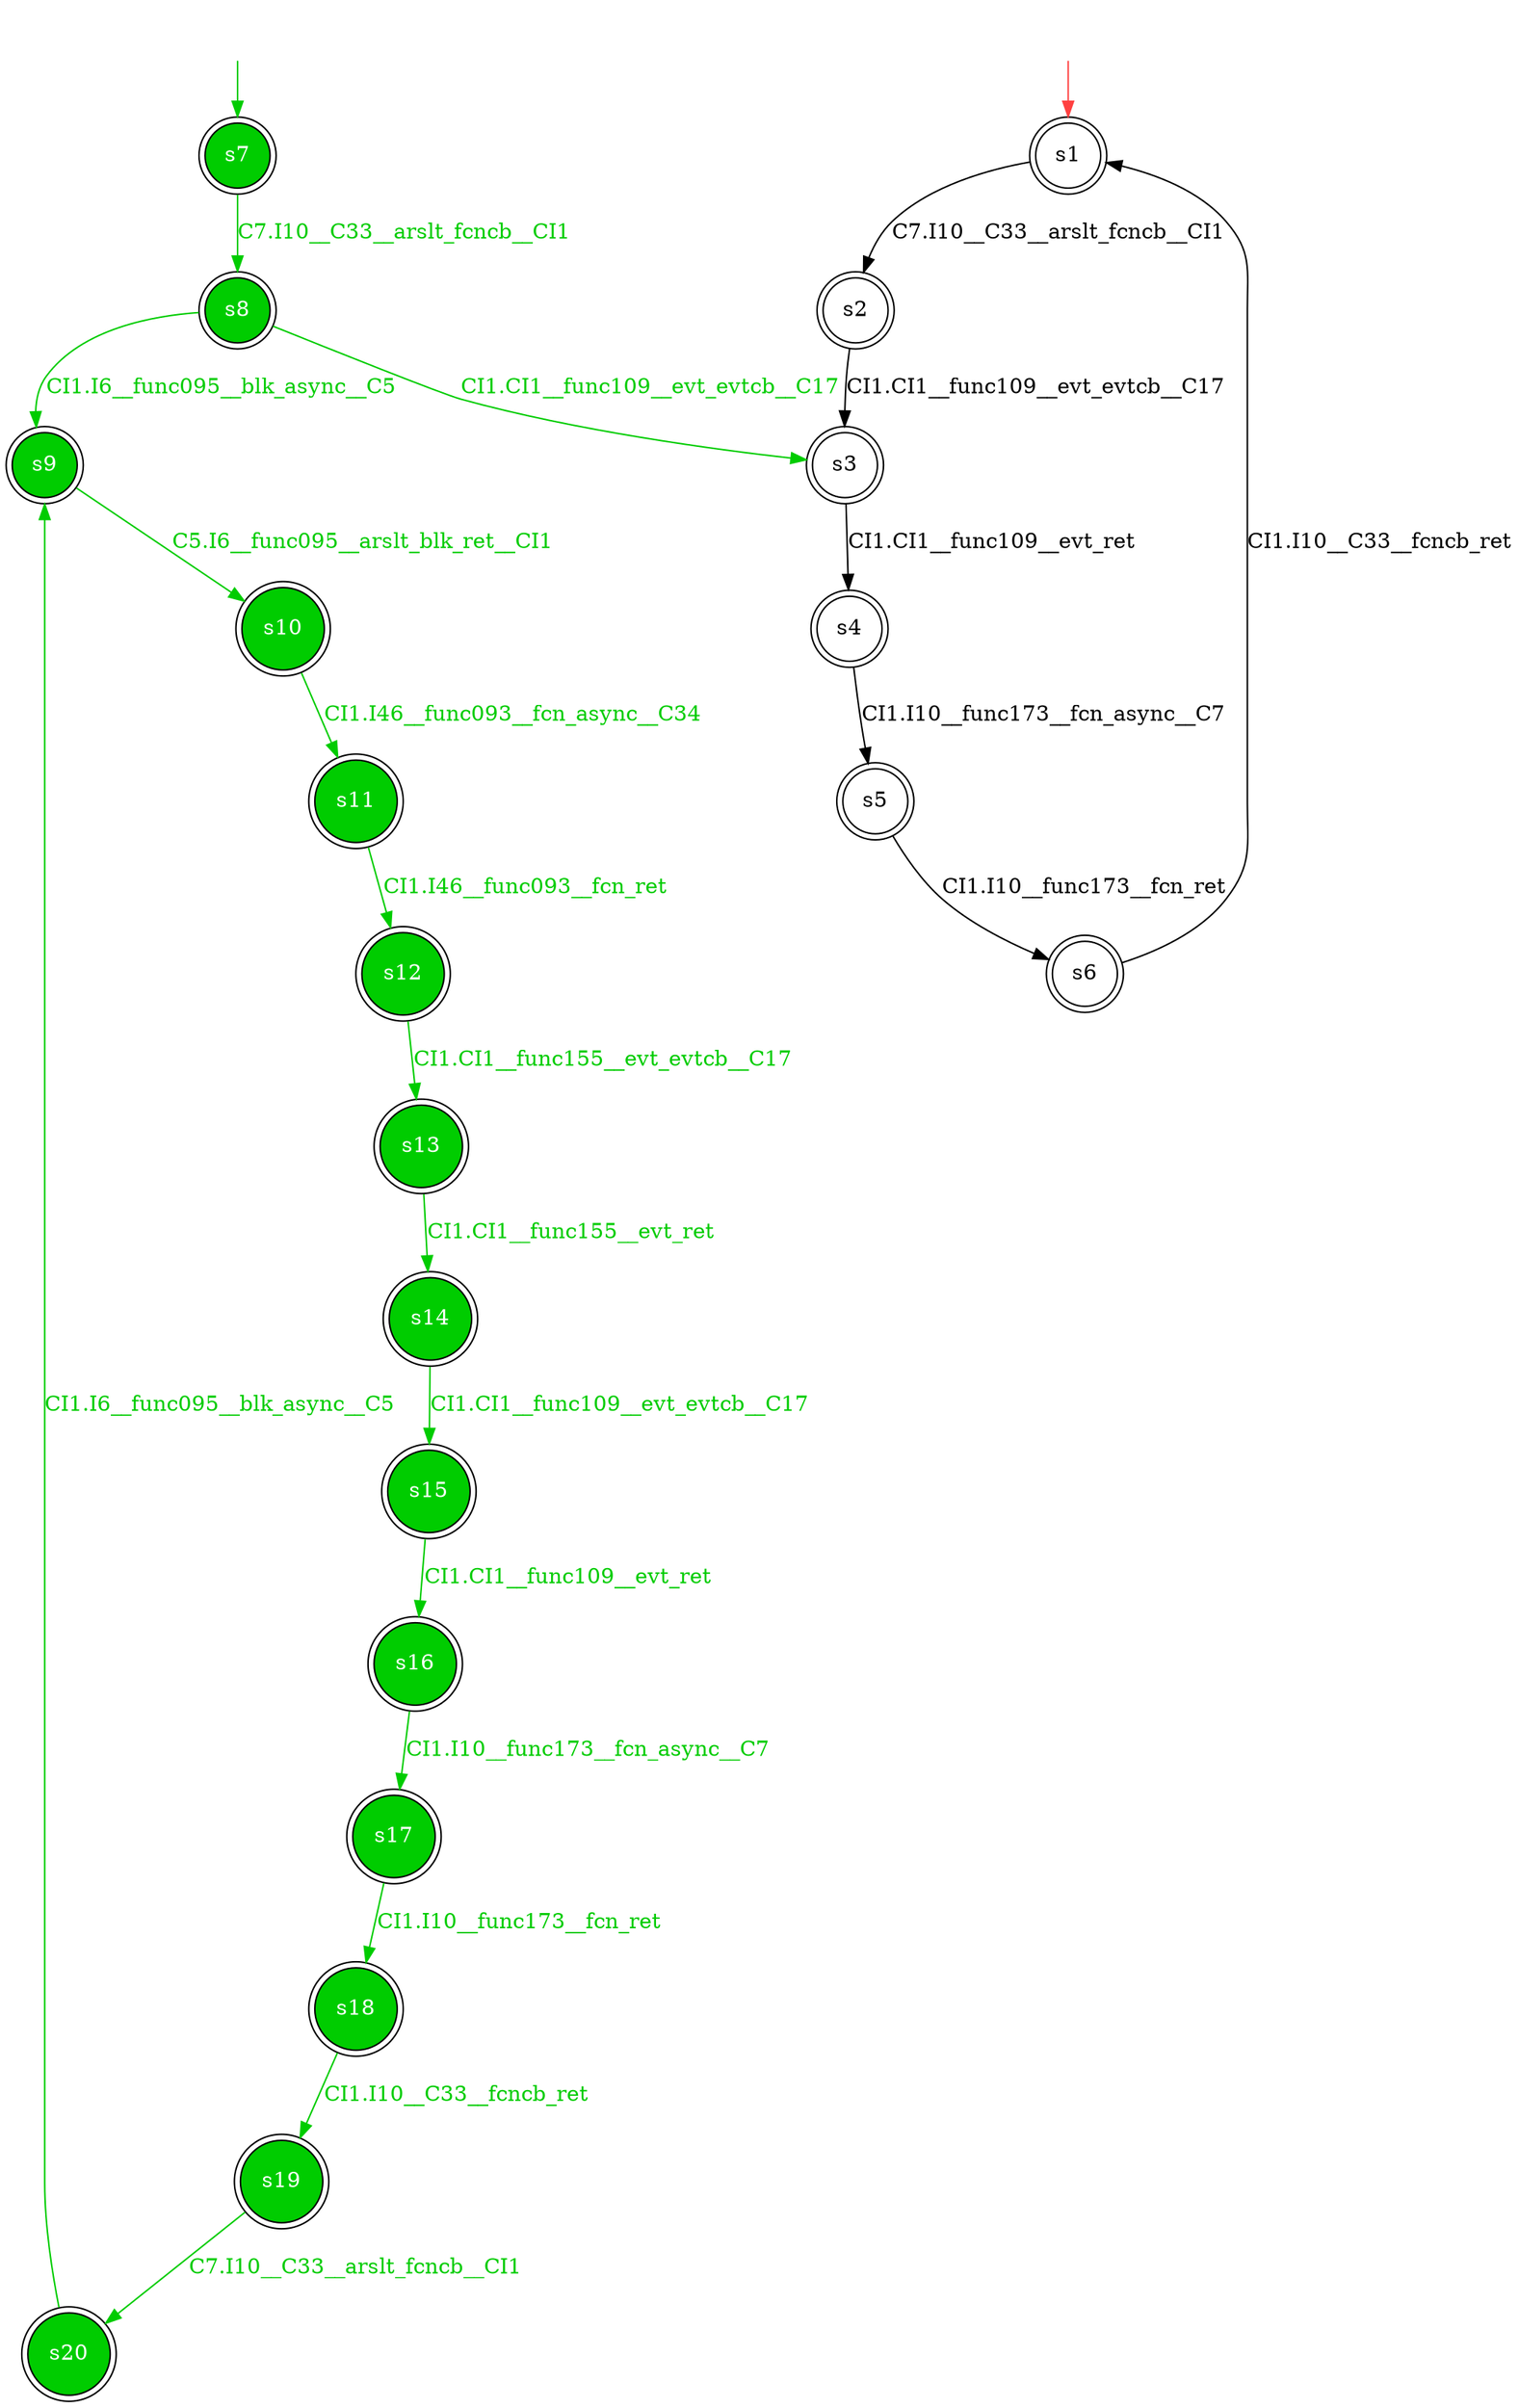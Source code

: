 digraph diffautomaton {
	1 [label=<s1> shape="doublecircle"];
	7 [label=<s7> shape="doublecircle" fillcolor="#00cc00" fontcolor="#ffffff" style="filled"];
	2 [label=<s2> shape="doublecircle"];
	3 [label=<s3> shape="doublecircle"];
	4 [label=<s4> shape="doublecircle"];
	5 [label=<s5> shape="doublecircle"];
	6 [label=<s6> shape="doublecircle"];
	8 [label=<s8> shape="doublecircle" fillcolor="#00cc00" fontcolor="#ffffff" style="filled"];
	9 [label=<s9> shape="doublecircle" fillcolor="#00cc00" fontcolor="#ffffff" style="filled"];
	10 [label=<s10> shape="doublecircle" fillcolor="#00cc00" fontcolor="#ffffff" style="filled"];
	11 [label=<s11> shape="doublecircle" fillcolor="#00cc00" fontcolor="#ffffff" style="filled"];
	12 [label=<s12> shape="doublecircle" fillcolor="#00cc00" fontcolor="#ffffff" style="filled"];
	13 [label=<s13> shape="doublecircle" fillcolor="#00cc00" fontcolor="#ffffff" style="filled"];
	14 [label=<s14> shape="doublecircle" fillcolor="#00cc00" fontcolor="#ffffff" style="filled"];
	15 [label=<s15> shape="doublecircle" fillcolor="#00cc00" fontcolor="#ffffff" style="filled"];
	16 [label=<s16> shape="doublecircle" fillcolor="#00cc00" fontcolor="#ffffff" style="filled"];
	17 [label=<s17> shape="doublecircle" fillcolor="#00cc00" fontcolor="#ffffff" style="filled"];
	18 [label=<s18> shape="doublecircle" fillcolor="#00cc00" fontcolor="#ffffff" style="filled"];
	19 [label=<s19> shape="doublecircle" fillcolor="#00cc00" fontcolor="#ffffff" style="filled"];
	20 [label=<s20> shape="doublecircle" fillcolor="#00cc00" fontcolor="#ffffff" style="filled"];
	__init1 [label=<> shape="none"];
	__init1 -> 1 [color="#ff4040"];
	__init7 [label=<> shape="none"];
	__init7 -> 7 [color="#00cc00"];
	1 -> 2 [label=<<font color="#000000">C7.I10__C33__arslt_fcncb__CI1</font>> id="1-0-2"];
	7 -> 8 [label=<<font color="#00cc00">C7.I10__C33__arslt_fcncb__CI1</font>> color="#00cc00" id="7-0-8"];
	2 -> 3 [label=<<font color="#000000">CI1.CI1__func109__evt_evtcb__C17</font>> id="2-0-3"];
	3 -> 4 [label=<<font color="#000000">CI1.CI1__func109__evt_ret</font>> id="3-0-4"];
	4 -> 5 [label=<<font color="#000000">CI1.I10__func173__fcn_async__C7</font>> id="4-0-5"];
	5 -> 6 [label=<<font color="#000000">CI1.I10__func173__fcn_ret</font>> id="5-0-6"];
	6 -> 1 [label=<<font color="#000000">CI1.I10__C33__fcncb_ret</font>> id="6-0-1"];
	8 -> 9 [label=<<font color="#00cc00">CI1.I6__func095__blk_async__C5</font>> color="#00cc00" id="8-0-9"];
	8 -> 3 [label=<<font color="#00cc00">CI1.CI1__func109__evt_evtcb__C17</font>> color="#00cc00" id="8-1-3"];
	9 -> 10 [label=<<font color="#00cc00">C5.I6__func095__arslt_blk_ret__CI1</font>> color="#00cc00" id="9-0-10"];
	10 -> 11 [label=<<font color="#00cc00">CI1.I46__func093__fcn_async__C34</font>> color="#00cc00" id="10-0-11"];
	11 -> 12 [label=<<font color="#00cc00">CI1.I46__func093__fcn_ret</font>> color="#00cc00" id="11-0-12"];
	12 -> 13 [label=<<font color="#00cc00">CI1.CI1__func155__evt_evtcb__C17</font>> color="#00cc00" id="12-0-13"];
	13 -> 14 [label=<<font color="#00cc00">CI1.CI1__func155__evt_ret</font>> color="#00cc00" id="13-0-14"];
	14 -> 15 [label=<<font color="#00cc00">CI1.CI1__func109__evt_evtcb__C17</font>> color="#00cc00" id="14-0-15"];
	15 -> 16 [label=<<font color="#00cc00">CI1.CI1__func109__evt_ret</font>> color="#00cc00" id="15-0-16"];
	16 -> 17 [label=<<font color="#00cc00">CI1.I10__func173__fcn_async__C7</font>> color="#00cc00" id="16-0-17"];
	17 -> 18 [label=<<font color="#00cc00">CI1.I10__func173__fcn_ret</font>> color="#00cc00" id="17-0-18"];
	18 -> 19 [label=<<font color="#00cc00">CI1.I10__C33__fcncb_ret</font>> color="#00cc00" id="18-0-19"];
	19 -> 20 [label=<<font color="#00cc00">C7.I10__C33__arslt_fcncb__CI1</font>> color="#00cc00" id="19-0-20"];
	20 -> 9 [label=<<font color="#00cc00">CI1.I6__func095__blk_async__C5</font>> color="#00cc00" id="20-0-9"];
}
